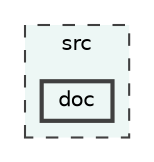 digraph "src/doc"
{
 // LATEX_PDF_SIZE
  bgcolor="transparent";
  edge [fontname=Helvetica,fontsize=10,labelfontname=Helvetica,labelfontsize=10];
  node [fontname=Helvetica,fontsize=10,shape=box,height=0.2,width=0.4];
  compound=true
  subgraph clusterdir_68267d1309a1af8e8297ef4c3efbcdba {
    graph [ bgcolor="#edf7f5", pencolor="grey25", label="src", fontname=Helvetica,fontsize=10 style="filled,dashed", URL="dir_68267d1309a1af8e8297ef4c3efbcdba.html",tooltip=""]
  dir_659facb5ea1bf65b3deecf95a0be0132 [label="doc", fillcolor="#edf7f5", color="grey25", style="filled,bold", URL="dir_659facb5ea1bf65b3deecf95a0be0132.html",tooltip=""];
  }
}
